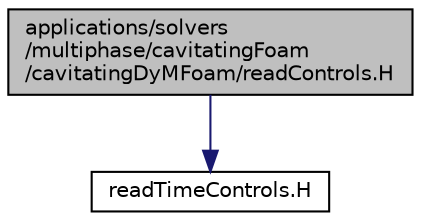 digraph "applications/solvers/multiphase/cavitatingFoam/cavitatingDyMFoam/readControls.H"
{
  bgcolor="transparent";
  edge [fontname="Helvetica",fontsize="10",labelfontname="Helvetica",labelfontsize="10"];
  node [fontname="Helvetica",fontsize="10",shape=record];
  Node1 [label="applications/solvers\l/multiphase/cavitatingFoam\l/cavitatingDyMFoam/readControls.H",height=0.2,width=0.4,color="black", fillcolor="grey75", style="filled", fontcolor="black"];
  Node1 -> Node2 [color="midnightblue",fontsize="10",style="solid",fontname="Helvetica"];
  Node2 [label="readTimeControls.H",height=0.2,width=0.4,color="black",URL="$a05086.html",tooltip="Read the control parameters used by setDeltaT. "];
}

